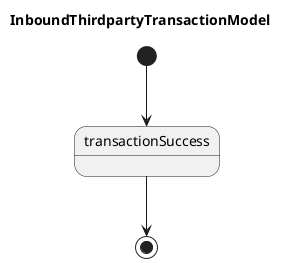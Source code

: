@startuml InboundThirdpartyTransactionModel

title InboundThirdpartyTransactionModel

' state isValid <<choice>>

' [*] --> transactionRequestReceived: on ""POST /thirdpartyRequests/transaction""
' transactionRequestReceived --> quoteReceived: call ""getQuote()""\nwait for ""PUT /quotes/{ID}""
' quoteReceived --> authorizationReceived: call ""authorizeTransaction()""\nwait for ""PUT /authorizations/{ID}""
' authorizationReceived --> isValid: isValid?
' isValid --> transactionSuccess:**TRUE**\ncall ""executeTransfer()""\nwait for ""PUT /transfers/{ID}""
' isValid --> authorizationReceived:**FALSE**\ncall ""authorizeTransaction()""\nwait for ""PUT /authorizations/{ID}""
[*] --> transactionSuccess
transactionSuccess --> [*]

' note left of isValid : This check could be done by\ncentral auth-service, or DFSP's own

@enduml

